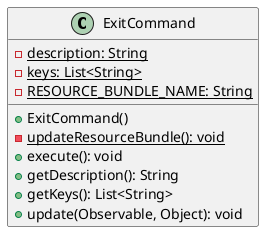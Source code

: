 @startuml

    class ExitCommand {
        {static} -description: String
        {static} -keys: List<String>
        {static} -RESOURCE_BUNDLE_NAME: String
        +ExitCommand()
        {static} -updateResourceBundle(): void
        +execute(): void
        +getDescription(): String
        +getKeys(): List<String>
        +update(Observable, Object): void
    }

@enduml
